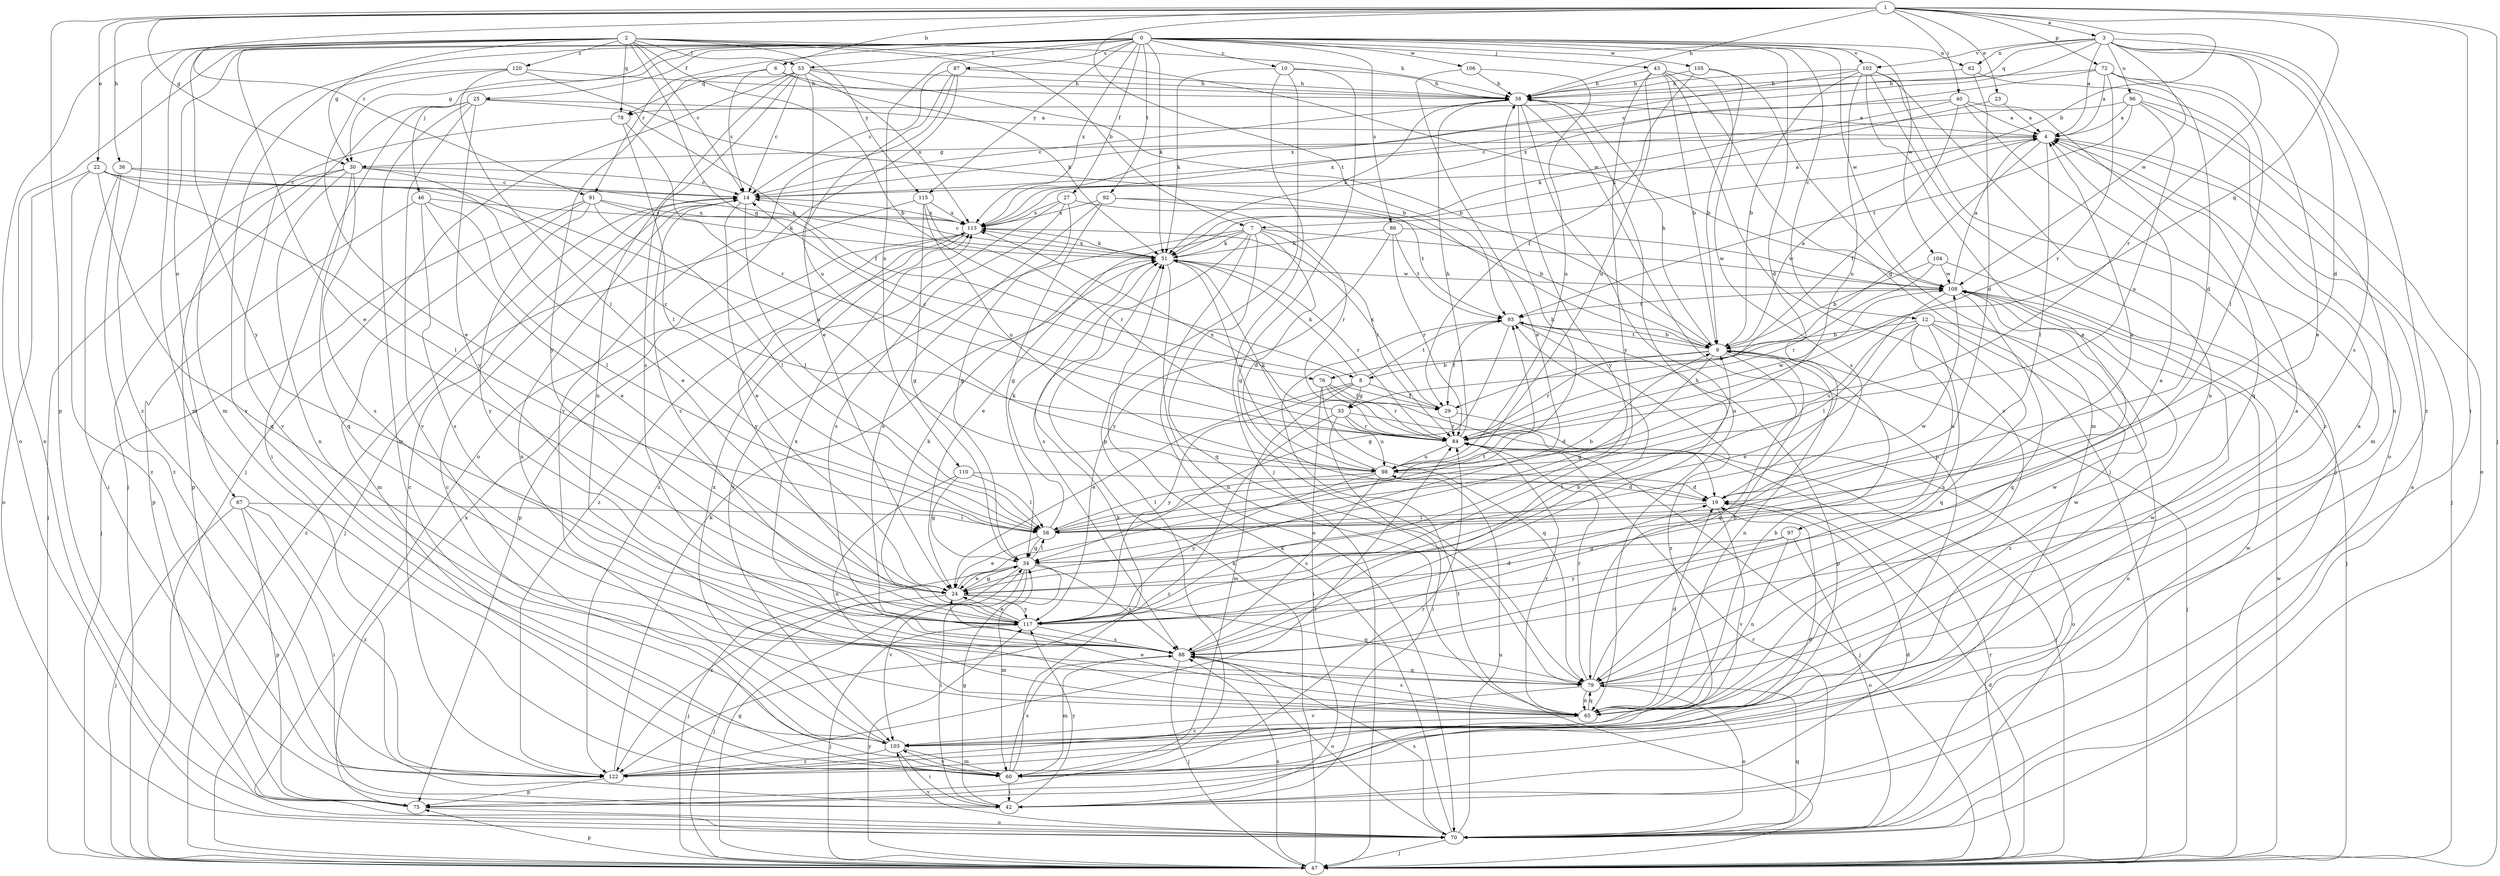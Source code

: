 strict digraph  {
0;
1;
2;
3;
4;
6;
7;
8;
9;
10;
12;
14;
19;
22;
23;
24;
25;
27;
29;
30;
33;
34;
36;
38;
40;
42;
43;
46;
47;
51;
53;
56;
60;
62;
65;
67;
70;
72;
75;
76;
78;
79;
81;
84;
86;
87;
88;
92;
93;
96;
97;
98;
102;
103;
104;
105;
106;
108;
110;
113;
115;
117;
120;
122;
0 -> 10  [label=c];
0 -> 12  [label=c];
0 -> 19  [label=d];
0 -> 25  [label=f];
0 -> 27  [label=f];
0 -> 30  [label=g];
0 -> 43  [label=j];
0 -> 46  [label=j];
0 -> 51  [label=k];
0 -> 53  [label=l];
0 -> 60  [label=m];
0 -> 62  [label=n];
0 -> 67  [label=o];
0 -> 70  [label=o];
0 -> 81  [label=r];
0 -> 86  [label=s];
0 -> 87  [label=s];
0 -> 92  [label=t];
0 -> 102  [label=v];
0 -> 104  [label=w];
0 -> 105  [label=w];
0 -> 106  [label=w];
0 -> 108  [label=w];
0 -> 110  [label=x];
0 -> 113  [label=x];
0 -> 115  [label=y];
1 -> 3  [label=a];
1 -> 6  [label=b];
1 -> 7  [label=b];
1 -> 22  [label=e];
1 -> 23  [label=e];
1 -> 30  [label=g];
1 -> 36  [label=h];
1 -> 38  [label=h];
1 -> 40  [label=i];
1 -> 42  [label=i];
1 -> 47  [label=j];
1 -> 72  [label=p];
1 -> 75  [label=p];
1 -> 76  [label=q];
1 -> 81  [label=r];
1 -> 93  [label=t];
2 -> 7  [label=b];
2 -> 8  [label=b];
2 -> 14  [label=c];
2 -> 24  [label=e];
2 -> 30  [label=g];
2 -> 38  [label=h];
2 -> 53  [label=l];
2 -> 60  [label=m];
2 -> 70  [label=o];
2 -> 76  [label=q];
2 -> 78  [label=q];
2 -> 108  [label=w];
2 -> 115  [label=y];
2 -> 117  [label=y];
2 -> 120  [label=z];
2 -> 122  [label=z];
3 -> 4  [label=a];
3 -> 14  [label=c];
3 -> 19  [label=d];
3 -> 62  [label=n];
3 -> 78  [label=q];
3 -> 84  [label=r];
3 -> 88  [label=s];
3 -> 96  [label=u];
3 -> 102  [label=v];
3 -> 108  [label=w];
3 -> 122  [label=z];
4 -> 30  [label=g];
4 -> 33  [label=g];
4 -> 47  [label=j];
4 -> 56  [label=l];
6 -> 14  [label=c];
6 -> 38  [label=h];
6 -> 51  [label=k];
6 -> 78  [label=q];
7 -> 19  [label=d];
7 -> 24  [label=e];
7 -> 51  [label=k];
7 -> 70  [label=o];
7 -> 79  [label=q];
7 -> 84  [label=r];
7 -> 88  [label=s];
7 -> 103  [label=v];
7 -> 108  [label=w];
8 -> 24  [label=e];
8 -> 29  [label=f];
8 -> 33  [label=g];
8 -> 51  [label=k];
8 -> 60  [label=m];
8 -> 93  [label=t];
8 -> 117  [label=y];
9 -> 4  [label=a];
9 -> 8  [label=b];
9 -> 34  [label=g];
9 -> 38  [label=h];
9 -> 47  [label=j];
9 -> 65  [label=n];
9 -> 79  [label=q];
9 -> 84  [label=r];
9 -> 93  [label=t];
10 -> 38  [label=h];
10 -> 47  [label=j];
10 -> 51  [label=k];
10 -> 75  [label=p];
10 -> 79  [label=q];
12 -> 9  [label=b];
12 -> 24  [label=e];
12 -> 70  [label=o];
12 -> 79  [label=q];
12 -> 88  [label=s];
12 -> 97  [label=u];
12 -> 98  [label=u];
12 -> 122  [label=z];
14 -> 4  [label=a];
14 -> 24  [label=e];
14 -> 56  [label=l];
14 -> 65  [label=n];
14 -> 113  [label=x];
19 -> 56  [label=l];
19 -> 103  [label=v];
22 -> 14  [label=c];
22 -> 56  [label=l];
22 -> 70  [label=o];
22 -> 79  [label=q];
22 -> 84  [label=r];
22 -> 122  [label=z];
23 -> 4  [label=a];
23 -> 51  [label=k];
24 -> 34  [label=g];
24 -> 47  [label=j];
24 -> 79  [label=q];
24 -> 93  [label=t];
24 -> 117  [label=y];
25 -> 4  [label=a];
25 -> 29  [label=f];
25 -> 42  [label=i];
25 -> 47  [label=j];
25 -> 60  [label=m];
25 -> 103  [label=v];
25 -> 117  [label=y];
27 -> 9  [label=b];
27 -> 34  [label=g];
27 -> 88  [label=s];
27 -> 113  [label=x];
27 -> 122  [label=z];
29 -> 70  [label=o];
29 -> 84  [label=r];
29 -> 113  [label=x];
30 -> 14  [label=c];
30 -> 24  [label=e];
30 -> 47  [label=j];
30 -> 51  [label=k];
30 -> 65  [label=n];
30 -> 75  [label=p];
30 -> 79  [label=q];
30 -> 88  [label=s];
33 -> 14  [label=c];
33 -> 42  [label=i];
33 -> 47  [label=j];
33 -> 84  [label=r];
33 -> 98  [label=u];
33 -> 122  [label=z];
34 -> 24  [label=e];
34 -> 42  [label=i];
34 -> 47  [label=j];
34 -> 56  [label=l];
34 -> 60  [label=m];
34 -> 88  [label=s];
34 -> 103  [label=v];
34 -> 108  [label=w];
34 -> 122  [label=z];
36 -> 14  [label=c];
36 -> 42  [label=i];
36 -> 98  [label=u];
36 -> 122  [label=z];
38 -> 4  [label=a];
38 -> 14  [label=c];
38 -> 51  [label=k];
38 -> 65  [label=n];
38 -> 75  [label=p];
38 -> 117  [label=y];
40 -> 4  [label=a];
40 -> 29  [label=f];
40 -> 51  [label=k];
40 -> 60  [label=m];
40 -> 79  [label=q];
40 -> 113  [label=x];
42 -> 19  [label=d];
42 -> 34  [label=g];
42 -> 108  [label=w];
42 -> 117  [label=y];
43 -> 9  [label=b];
43 -> 38  [label=h];
43 -> 47  [label=j];
43 -> 88  [label=s];
43 -> 98  [label=u];
43 -> 103  [label=v];
43 -> 117  [label=y];
46 -> 24  [label=e];
46 -> 56  [label=l];
46 -> 75  [label=p];
46 -> 88  [label=s];
46 -> 113  [label=x];
47 -> 14  [label=c];
47 -> 19  [label=d];
47 -> 34  [label=g];
47 -> 51  [label=k];
47 -> 75  [label=p];
47 -> 84  [label=r];
47 -> 88  [label=s];
47 -> 93  [label=t];
47 -> 108  [label=w];
47 -> 117  [label=y];
51 -> 14  [label=c];
51 -> 65  [label=n];
51 -> 84  [label=r];
51 -> 98  [label=u];
51 -> 108  [label=w];
51 -> 113  [label=x];
53 -> 9  [label=b];
53 -> 14  [label=c];
53 -> 38  [label=h];
53 -> 47  [label=j];
53 -> 65  [label=n];
53 -> 88  [label=s];
53 -> 98  [label=u];
53 -> 113  [label=x];
53 -> 117  [label=y];
56 -> 4  [label=a];
56 -> 9  [label=b];
56 -> 24  [label=e];
56 -> 34  [label=g];
56 -> 38  [label=h];
56 -> 51  [label=k];
60 -> 14  [label=c];
60 -> 19  [label=d];
60 -> 42  [label=i];
60 -> 51  [label=k];
60 -> 84  [label=r];
60 -> 88  [label=s];
60 -> 103  [label=v];
62 -> 19  [label=d];
62 -> 38  [label=h];
62 -> 70  [label=o];
65 -> 4  [label=a];
65 -> 9  [label=b];
65 -> 19  [label=d];
65 -> 24  [label=e];
65 -> 79  [label=q];
65 -> 84  [label=r];
65 -> 88  [label=s];
65 -> 103  [label=v];
65 -> 108  [label=w];
67 -> 42  [label=i];
67 -> 47  [label=j];
67 -> 56  [label=l];
67 -> 75  [label=p];
67 -> 122  [label=z];
70 -> 4  [label=a];
70 -> 47  [label=j];
70 -> 51  [label=k];
70 -> 79  [label=q];
70 -> 84  [label=r];
70 -> 88  [label=s];
70 -> 98  [label=u];
70 -> 103  [label=v];
72 -> 4  [label=a];
72 -> 19  [label=d];
72 -> 24  [label=e];
72 -> 38  [label=h];
72 -> 56  [label=l];
72 -> 84  [label=r];
72 -> 113  [label=x];
75 -> 70  [label=o];
75 -> 113  [label=x];
76 -> 19  [label=d];
76 -> 29  [label=f];
76 -> 42  [label=i];
76 -> 79  [label=q];
76 -> 84  [label=r];
78 -> 56  [label=l];
78 -> 84  [label=r];
78 -> 103  [label=v];
79 -> 4  [label=a];
79 -> 9  [label=b];
79 -> 65  [label=n];
79 -> 70  [label=o];
79 -> 84  [label=r];
79 -> 103  [label=v];
79 -> 108  [label=w];
81 -> 47  [label=j];
81 -> 51  [label=k];
81 -> 56  [label=l];
81 -> 60  [label=m];
81 -> 113  [label=x];
81 -> 117  [label=y];
84 -> 38  [label=h];
84 -> 47  [label=j];
84 -> 98  [label=u];
84 -> 108  [label=w];
84 -> 113  [label=x];
86 -> 51  [label=k];
86 -> 84  [label=r];
86 -> 93  [label=t];
86 -> 108  [label=w];
86 -> 117  [label=y];
87 -> 14  [label=c];
87 -> 24  [label=e];
87 -> 38  [label=h];
87 -> 70  [label=o];
87 -> 103  [label=v];
88 -> 38  [label=h];
88 -> 47  [label=j];
88 -> 60  [label=m];
88 -> 70  [label=o];
88 -> 79  [label=q];
88 -> 93  [label=t];
88 -> 113  [label=x];
92 -> 34  [label=g];
92 -> 84  [label=r];
92 -> 88  [label=s];
92 -> 93  [label=t];
92 -> 113  [label=x];
93 -> 9  [label=b];
93 -> 29  [label=f];
93 -> 34  [label=g];
93 -> 75  [label=p];
93 -> 122  [label=z];
96 -> 4  [label=a];
96 -> 14  [label=c];
96 -> 65  [label=n];
96 -> 70  [label=o];
96 -> 93  [label=t];
96 -> 98  [label=u];
97 -> 34  [label=g];
97 -> 65  [label=n];
97 -> 70  [label=o];
97 -> 117  [label=y];
98 -> 19  [label=d];
98 -> 51  [label=k];
98 -> 56  [label=l];
98 -> 88  [label=s];
98 -> 117  [label=y];
102 -> 9  [label=b];
102 -> 24  [label=e];
102 -> 38  [label=h];
102 -> 47  [label=j];
102 -> 65  [label=n];
102 -> 98  [label=u];
102 -> 113  [label=x];
102 -> 122  [label=z];
103 -> 42  [label=i];
103 -> 60  [label=m];
103 -> 108  [label=w];
103 -> 113  [label=x];
103 -> 122  [label=z];
104 -> 9  [label=b];
104 -> 47  [label=j];
104 -> 84  [label=r];
104 -> 108  [label=w];
105 -> 9  [label=b];
105 -> 29  [label=f];
105 -> 38  [label=h];
105 -> 60  [label=m];
106 -> 24  [label=e];
106 -> 38  [label=h];
106 -> 98  [label=u];
108 -> 4  [label=a];
108 -> 56  [label=l];
108 -> 79  [label=q];
108 -> 93  [label=t];
110 -> 19  [label=d];
110 -> 34  [label=g];
110 -> 56  [label=l];
110 -> 65  [label=n];
113 -> 51  [label=k];
113 -> 75  [label=p];
113 -> 117  [label=y];
113 -> 122  [label=z];
115 -> 34  [label=g];
115 -> 47  [label=j];
115 -> 84  [label=r];
115 -> 98  [label=u];
115 -> 113  [label=x];
117 -> 4  [label=a];
117 -> 9  [label=b];
117 -> 14  [label=c];
117 -> 19  [label=d];
117 -> 24  [label=e];
117 -> 47  [label=j];
117 -> 51  [label=k];
117 -> 88  [label=s];
120 -> 9  [label=b];
120 -> 24  [label=e];
120 -> 38  [label=h];
120 -> 56  [label=l];
120 -> 103  [label=v];
122 -> 14  [label=c];
122 -> 51  [label=k];
122 -> 75  [label=p];
122 -> 84  [label=r];
}
